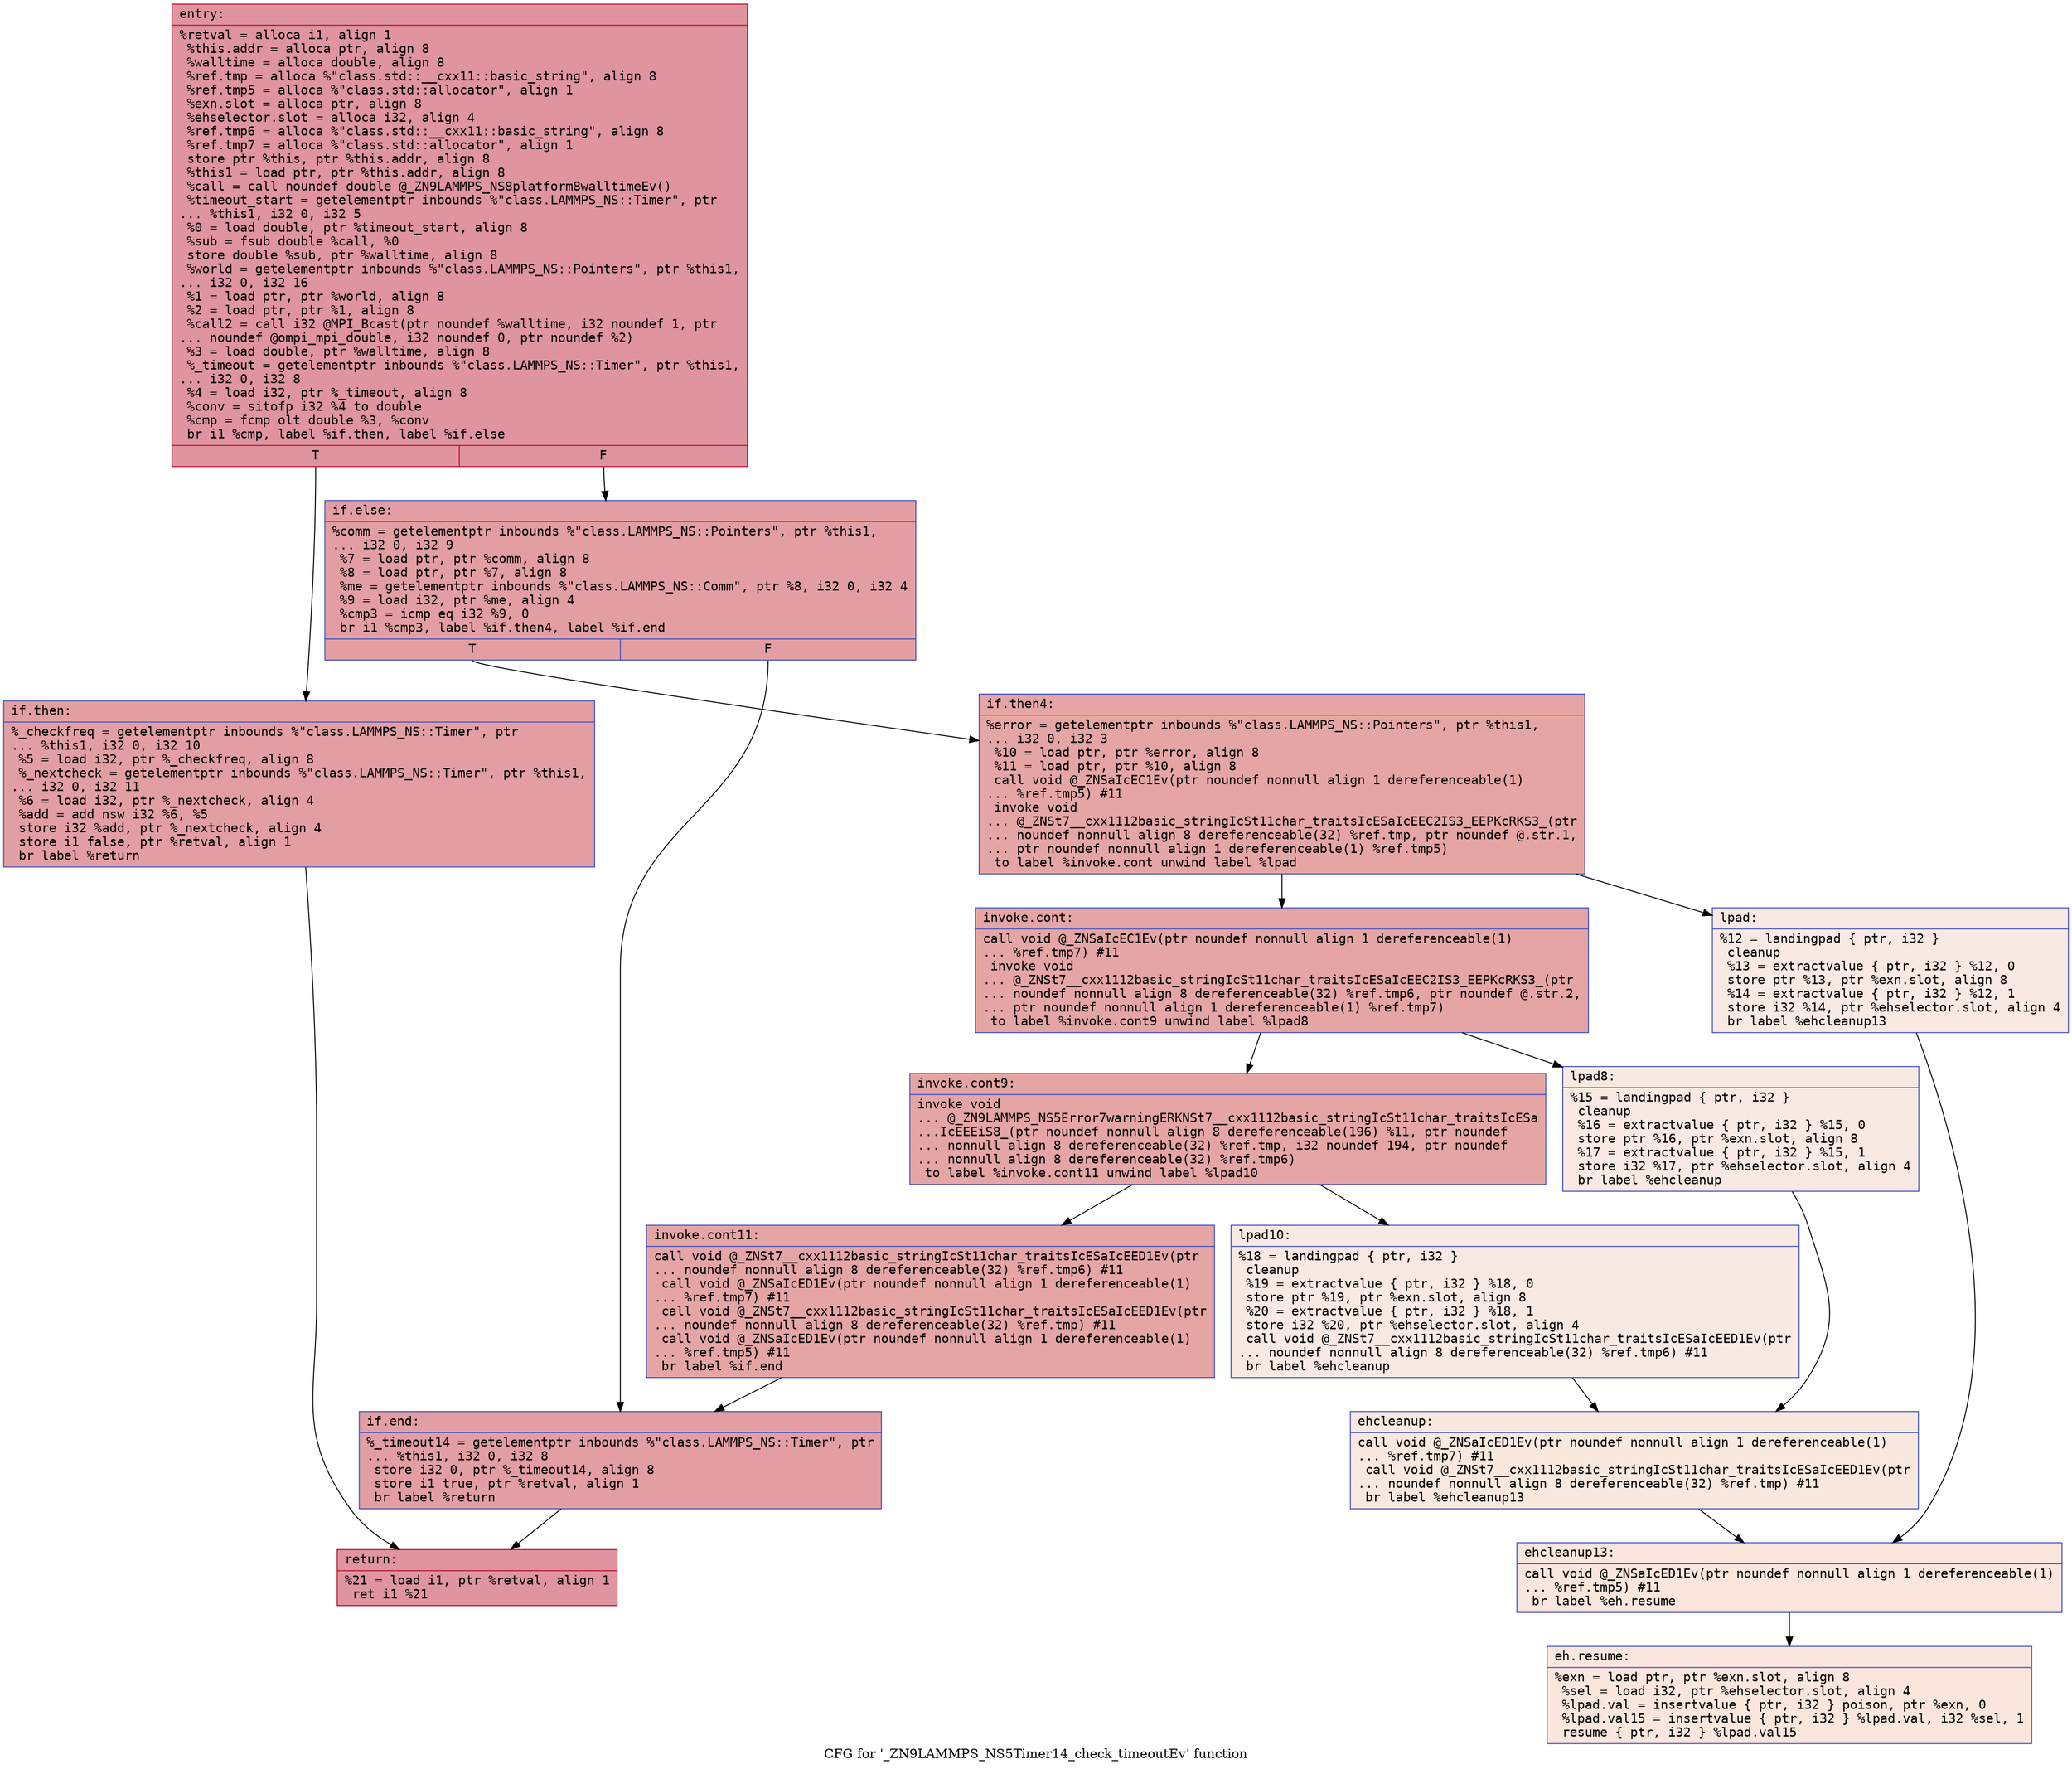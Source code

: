 digraph "CFG for '_ZN9LAMMPS_NS5Timer14_check_timeoutEv' function" {
	label="CFG for '_ZN9LAMMPS_NS5Timer14_check_timeoutEv' function";

	Node0x562e535b17e0 [shape=record,color="#b70d28ff", style=filled, fillcolor="#b70d2870" fontname="Courier",label="{entry:\l|  %retval = alloca i1, align 1\l  %this.addr = alloca ptr, align 8\l  %walltime = alloca double, align 8\l  %ref.tmp = alloca %\"class.std::__cxx11::basic_string\", align 8\l  %ref.tmp5 = alloca %\"class.std::allocator\", align 1\l  %exn.slot = alloca ptr, align 8\l  %ehselector.slot = alloca i32, align 4\l  %ref.tmp6 = alloca %\"class.std::__cxx11::basic_string\", align 8\l  %ref.tmp7 = alloca %\"class.std::allocator\", align 1\l  store ptr %this, ptr %this.addr, align 8\l  %this1 = load ptr, ptr %this.addr, align 8\l  %call = call noundef double @_ZN9LAMMPS_NS8platform8walltimeEv()\l  %timeout_start = getelementptr inbounds %\"class.LAMMPS_NS::Timer\", ptr\l... %this1, i32 0, i32 5\l  %0 = load double, ptr %timeout_start, align 8\l  %sub = fsub double %call, %0\l  store double %sub, ptr %walltime, align 8\l  %world = getelementptr inbounds %\"class.LAMMPS_NS::Pointers\", ptr %this1,\l... i32 0, i32 16\l  %1 = load ptr, ptr %world, align 8\l  %2 = load ptr, ptr %1, align 8\l  %call2 = call i32 @MPI_Bcast(ptr noundef %walltime, i32 noundef 1, ptr\l... noundef @ompi_mpi_double, i32 noundef 0, ptr noundef %2)\l  %3 = load double, ptr %walltime, align 8\l  %_timeout = getelementptr inbounds %\"class.LAMMPS_NS::Timer\", ptr %this1,\l... i32 0, i32 8\l  %4 = load i32, ptr %_timeout, align 8\l  %conv = sitofp i32 %4 to double\l  %cmp = fcmp olt double %3, %conv\l  br i1 %cmp, label %if.then, label %if.else\l|{<s0>T|<s1>F}}"];
	Node0x562e535b17e0:s0 -> Node0x562e535b3a50[tooltip="entry -> if.then\nProbability 50.00%" ];
	Node0x562e535b17e0:s1 -> Node0x562e535b3ac0[tooltip="entry -> if.else\nProbability 50.00%" ];
	Node0x562e535b3a50 [shape=record,color="#3d50c3ff", style=filled, fillcolor="#be242e70" fontname="Courier",label="{if.then:\l|  %_checkfreq = getelementptr inbounds %\"class.LAMMPS_NS::Timer\", ptr\l... %this1, i32 0, i32 10\l  %5 = load i32, ptr %_checkfreq, align 8\l  %_nextcheck = getelementptr inbounds %\"class.LAMMPS_NS::Timer\", ptr %this1,\l... i32 0, i32 11\l  %6 = load i32, ptr %_nextcheck, align 4\l  %add = add nsw i32 %6, %5\l  store i32 %add, ptr %_nextcheck, align 4\l  store i1 false, ptr %retval, align 1\l  br label %return\l}"];
	Node0x562e535b3a50 -> Node0x562e535b4290[tooltip="if.then -> return\nProbability 100.00%" ];
	Node0x562e535b3ac0 [shape=record,color="#3d50c3ff", style=filled, fillcolor="#be242e70" fontname="Courier",label="{if.else:\l|  %comm = getelementptr inbounds %\"class.LAMMPS_NS::Pointers\", ptr %this1,\l... i32 0, i32 9\l  %7 = load ptr, ptr %comm, align 8\l  %8 = load ptr, ptr %7, align 8\l  %me = getelementptr inbounds %\"class.LAMMPS_NS::Comm\", ptr %8, i32 0, i32 4\l  %9 = load i32, ptr %me, align 4\l  %cmp3 = icmp eq i32 %9, 0\l  br i1 %cmp3, label %if.then4, label %if.end\l|{<s0>T|<s1>F}}"];
	Node0x562e535b3ac0:s0 -> Node0x562e535b4740[tooltip="if.else -> if.then4\nProbability 37.50%" ];
	Node0x562e535b3ac0:s1 -> Node0x562e535b47c0[tooltip="if.else -> if.end\nProbability 62.50%" ];
	Node0x562e535b4740 [shape=record,color="#3d50c3ff", style=filled, fillcolor="#c5333470" fontname="Courier",label="{if.then4:\l|  %error = getelementptr inbounds %\"class.LAMMPS_NS::Pointers\", ptr %this1,\l... i32 0, i32 3\l  %10 = load ptr, ptr %error, align 8\l  %11 = load ptr, ptr %10, align 8\l  call void @_ZNSaIcEC1Ev(ptr noundef nonnull align 1 dereferenceable(1)\l... %ref.tmp5) #11\l  invoke void\l... @_ZNSt7__cxx1112basic_stringIcSt11char_traitsIcESaIcEEC2IS3_EEPKcRKS3_(ptr\l... noundef nonnull align 8 dereferenceable(32) %ref.tmp, ptr noundef @.str.1,\l... ptr noundef nonnull align 1 dereferenceable(1) %ref.tmp5)\l          to label %invoke.cont unwind label %lpad\l}"];
	Node0x562e535b4740 -> Node0x562e535b4de0[tooltip="if.then4 -> invoke.cont\nProbability 100.00%" ];
	Node0x562e535b4740 -> Node0x562e535b4ec0[tooltip="if.then4 -> lpad\nProbability 0.00%" ];
	Node0x562e535b4de0 [shape=record,color="#3d50c3ff", style=filled, fillcolor="#c5333470" fontname="Courier",label="{invoke.cont:\l|  call void @_ZNSaIcEC1Ev(ptr noundef nonnull align 1 dereferenceable(1)\l... %ref.tmp7) #11\l  invoke void\l... @_ZNSt7__cxx1112basic_stringIcSt11char_traitsIcESaIcEEC2IS3_EEPKcRKS3_(ptr\l... noundef nonnull align 8 dereferenceable(32) %ref.tmp6, ptr noundef @.str.2,\l... ptr noundef nonnull align 1 dereferenceable(1) %ref.tmp7)\l          to label %invoke.cont9 unwind label %lpad8\l}"];
	Node0x562e535b4de0 -> Node0x562e535b5370[tooltip="invoke.cont -> invoke.cont9\nProbability 100.00%" ];
	Node0x562e535b4de0 -> Node0x562e535b53c0[tooltip="invoke.cont -> lpad8\nProbability 0.00%" ];
	Node0x562e535b5370 [shape=record,color="#3d50c3ff", style=filled, fillcolor="#c5333470" fontname="Courier",label="{invoke.cont9:\l|  invoke void\l... @_ZN9LAMMPS_NS5Error7warningERKNSt7__cxx1112basic_stringIcSt11char_traitsIcESa\l...IcEEEiS8_(ptr noundef nonnull align 8 dereferenceable(196) %11, ptr noundef\l... nonnull align 8 dereferenceable(32) %ref.tmp, i32 noundef 194, ptr noundef\l... nonnull align 8 dereferenceable(32) %ref.tmp6)\l          to label %invoke.cont11 unwind label %lpad10\l}"];
	Node0x562e535b5370 -> Node0x562e535b5320[tooltip="invoke.cont9 -> invoke.cont11\nProbability 100.00%" ];
	Node0x562e535b5370 -> Node0x562e535b5740[tooltip="invoke.cont9 -> lpad10\nProbability 0.00%" ];
	Node0x562e535b5320 [shape=record,color="#3d50c3ff", style=filled, fillcolor="#c5333470" fontname="Courier",label="{invoke.cont11:\l|  call void @_ZNSt7__cxx1112basic_stringIcSt11char_traitsIcESaIcEED1Ev(ptr\l... noundef nonnull align 8 dereferenceable(32) %ref.tmp6) #11\l  call void @_ZNSaIcED1Ev(ptr noundef nonnull align 1 dereferenceable(1)\l... %ref.tmp7) #11\l  call void @_ZNSt7__cxx1112basic_stringIcSt11char_traitsIcESaIcEED1Ev(ptr\l... noundef nonnull align 8 dereferenceable(32) %ref.tmp) #11\l  call void @_ZNSaIcED1Ev(ptr noundef nonnull align 1 dereferenceable(1)\l... %ref.tmp5) #11\l  br label %if.end\l}"];
	Node0x562e535b5320 -> Node0x562e535b47c0[tooltip="invoke.cont11 -> if.end\nProbability 100.00%" ];
	Node0x562e535b4ec0 [shape=record,color="#3d50c3ff", style=filled, fillcolor="#efcebd70" fontname="Courier",label="{lpad:\l|  %12 = landingpad \{ ptr, i32 \}\l          cleanup\l  %13 = extractvalue \{ ptr, i32 \} %12, 0\l  store ptr %13, ptr %exn.slot, align 8\l  %14 = extractvalue \{ ptr, i32 \} %12, 1\l  store i32 %14, ptr %ehselector.slot, align 4\l  br label %ehcleanup13\l}"];
	Node0x562e535b4ec0 -> Node0x562e535b6350[tooltip="lpad -> ehcleanup13\nProbability 100.00%" ];
	Node0x562e535b53c0 [shape=record,color="#3d50c3ff", style=filled, fillcolor="#efcebd70" fontname="Courier",label="{lpad8:\l|  %15 = landingpad \{ ptr, i32 \}\l          cleanup\l  %16 = extractvalue \{ ptr, i32 \} %15, 0\l  store ptr %16, ptr %exn.slot, align 8\l  %17 = extractvalue \{ ptr, i32 \} %15, 1\l  store i32 %17, ptr %ehselector.slot, align 4\l  br label %ehcleanup\l}"];
	Node0x562e535b53c0 -> Node0x562e535b6720[tooltip="lpad8 -> ehcleanup\nProbability 100.00%" ];
	Node0x562e535b5740 [shape=record,color="#3d50c3ff", style=filled, fillcolor="#efcebd70" fontname="Courier",label="{lpad10:\l|  %18 = landingpad \{ ptr, i32 \}\l          cleanup\l  %19 = extractvalue \{ ptr, i32 \} %18, 0\l  store ptr %19, ptr %exn.slot, align 8\l  %20 = extractvalue \{ ptr, i32 \} %18, 1\l  store i32 %20, ptr %ehselector.slot, align 4\l  call void @_ZNSt7__cxx1112basic_stringIcSt11char_traitsIcESaIcEED1Ev(ptr\l... noundef nonnull align 8 dereferenceable(32) %ref.tmp6) #11\l  br label %ehcleanup\l}"];
	Node0x562e535b5740 -> Node0x562e535b6720[tooltip="lpad10 -> ehcleanup\nProbability 100.00%" ];
	Node0x562e535b6720 [shape=record,color="#3d50c3ff", style=filled, fillcolor="#f2cab570" fontname="Courier",label="{ehcleanup:\l|  call void @_ZNSaIcED1Ev(ptr noundef nonnull align 1 dereferenceable(1)\l... %ref.tmp7) #11\l  call void @_ZNSt7__cxx1112basic_stringIcSt11char_traitsIcESaIcEED1Ev(ptr\l... noundef nonnull align 8 dereferenceable(32) %ref.tmp) #11\l  br label %ehcleanup13\l}"];
	Node0x562e535b6720 -> Node0x562e535b6350[tooltip="ehcleanup -> ehcleanup13\nProbability 100.00%" ];
	Node0x562e535b6350 [shape=record,color="#3d50c3ff", style=filled, fillcolor="#f3c7b170" fontname="Courier",label="{ehcleanup13:\l|  call void @_ZNSaIcED1Ev(ptr noundef nonnull align 1 dereferenceable(1)\l... %ref.tmp5) #11\l  br label %eh.resume\l}"];
	Node0x562e535b6350 -> Node0x562e535b7030[tooltip="ehcleanup13 -> eh.resume\nProbability 100.00%" ];
	Node0x562e535b47c0 [shape=record,color="#3d50c3ff", style=filled, fillcolor="#be242e70" fontname="Courier",label="{if.end:\l|  %_timeout14 = getelementptr inbounds %\"class.LAMMPS_NS::Timer\", ptr\l... %this1, i32 0, i32 8\l  store i32 0, ptr %_timeout14, align 8\l  store i1 true, ptr %retval, align 1\l  br label %return\l}"];
	Node0x562e535b47c0 -> Node0x562e535b4290[tooltip="if.end -> return\nProbability 100.00%" ];
	Node0x562e535b4290 [shape=record,color="#b70d28ff", style=filled, fillcolor="#b70d2870" fontname="Courier",label="{return:\l|  %21 = load i1, ptr %retval, align 1\l  ret i1 %21\l}"];
	Node0x562e535b7030 [shape=record,color="#3d50c3ff", style=filled, fillcolor="#f3c7b170" fontname="Courier",label="{eh.resume:\l|  %exn = load ptr, ptr %exn.slot, align 8\l  %sel = load i32, ptr %ehselector.slot, align 4\l  %lpad.val = insertvalue \{ ptr, i32 \} poison, ptr %exn, 0\l  %lpad.val15 = insertvalue \{ ptr, i32 \} %lpad.val, i32 %sel, 1\l  resume \{ ptr, i32 \} %lpad.val15\l}"];
}
